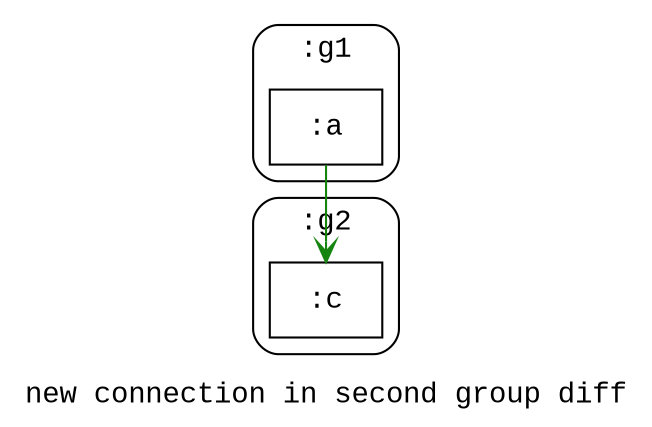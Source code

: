 digraph D {
    tooltip="new connection in second group diff";
    label="new connection in second group diff";
    bgcolor="#ffffff";
    fontcolor="#000000";
    fontname="Courier New";
    
    subgraph cluster_node1 { /* :g1 */
        label=":g1";
        style="rounded";
        fontname="Courier New";
        color="#000000";
        fontcolor="#000000";
        tooltip=":g1";
        
        node2 [color="#000000",fontcolor="#000000",fontname="Courier New",shape="rectangle",tooltip=":g1:a",label=":a"]
    }
    
    subgraph cluster_node3 { /* :g2 */
        label=":g2";
        style="rounded";
        fontname="Courier New";
        color="#000000";
        fontcolor="#000000";
        tooltip=":g2";
        
        node4 [color="#000000",fontcolor="#000000",fontname="Courier New",shape="rectangle",tooltip=":g2:c",label=":c"]
    }
    
    node2 -> node4 [arrowhead="vee",color="#158510",tooltip=":g1:a\n   ->\n:g2:c",]
}
